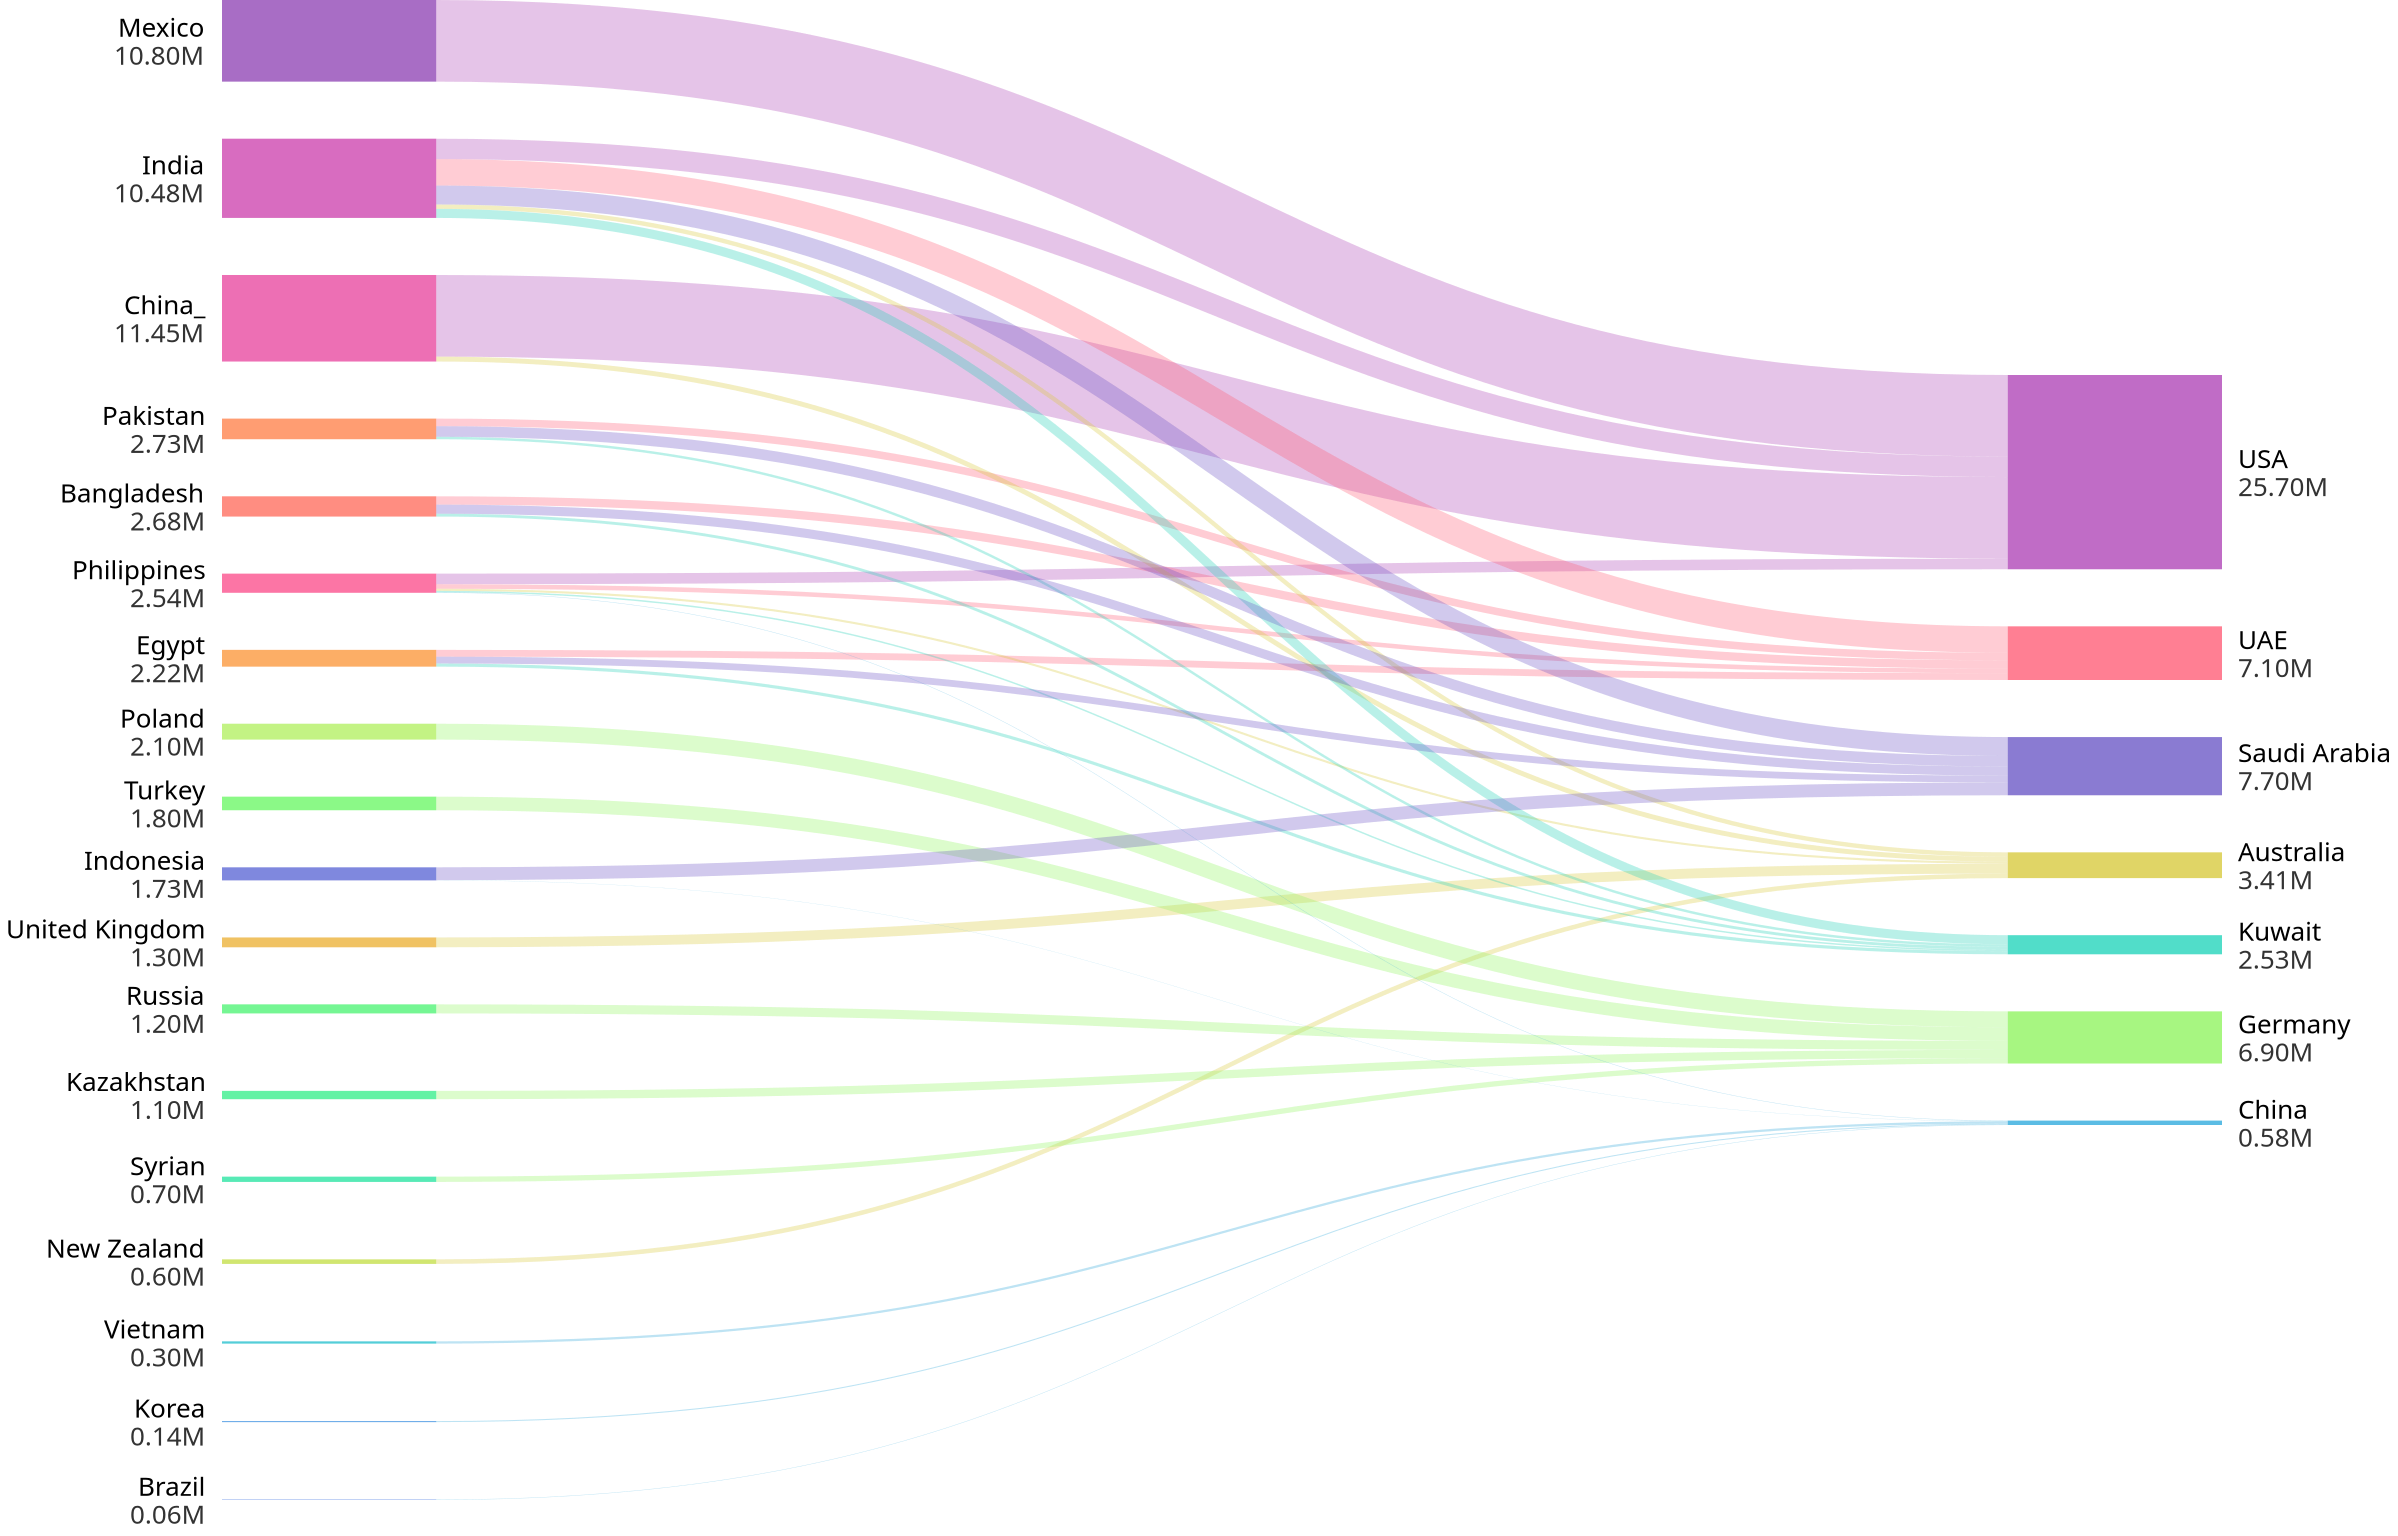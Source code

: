 {
    "$schema": "https://vega.github.io/schema/vega/v5.json",
    "description": "Sankey Chart by David Bacci: https://www.linkedin.com/in/davbacci/",
    "width":1000,
    "height": 750,
    "background":"transparent",
    "signals": [
      {
        "name": "standardGap",
        "value": 14,
        "description": "Gap as a percentage of full domain"
      },
      {
        "name": "base",
        "value": "center",
        "description": "How to stack(center or zero)"
      }
    ],
    "data": [
      {
        "name": "input",
        "values": [
          {"category": "India","stack": 1,"sort": 2,"labels": "left"},
          {"category": "China_","stack": 1,"sort": 3,"labels": "left"},
          {"category": "Mexico","stack": 1,"sort": 1,"labels": "left"},
          {"category": "Philippines", "stack": 1, "sort": 6, "labels": "left"},
          {"category": "Bangladesh", "stack": 1, "sort": 5, "labels": "left"},
          {"category": "Pakistan", "stack": 1, "sort": 4, "labels": "left"},
          {"category": "El Salvador", "stack": 1, "sort": 1, "labels": "left"},
          {"category": "Egypt","stack": 1,"sort": 7,"labels": "left"},
          {"category": "United Kingdom", "stack": 1, "sort": 11, "labels": "left"},
          {"category": "New Zealand", "stack": 1, "sort": 15, "labels": "left","gap":5},
          {"category": "Poland", "stack": 1, "sort": 8, "labels": "left"},
          {"category": "Turkey", "stack": 1, "sort": 9, "labels": "left"},
          {"category": "Russia", "stack": 1, "sort": 12, "labels": "left"},
          {"category": "Kazakhstan", "stack": 1, "sort": 13, "labels": "left","gap":5},
          {"category": "Syrian", "stack": 1, "sort": 14, "labels": "left","gap":5},
          {"category": "Vietnam", "stack": 1, "sort": 16, "labels": "left","gap":5},
          {"category": "Korea", "stack": 1, "sort": 17, "labels": "left","gap":5},
          {"category": "Brazil", "stack": 1, "sort": 18, "labels": "left","gap":5},
          {"category": "Indonesia", "stack": 1, "sort": 10, "labels": "left"},
          {"category": "USA", "stack": 2, "sort": 1},
          {"category": "UAE", "stack": 2, "sort": 2},
          {"category": "Australia", "stack": 2, "sort": 3},
          {"category": "Kuwait", "stack": 2, "sort": 4},
          {"category": "Germany", "stack": 2, "sort": 5},
          {"category": "China", "stack": 2, "sort": 6},
          {"category": "Saudi Arabia", "stack": 2, "sort": 3},




          {"source": "Mexico", "destination": "USA", "value": 10.8},
          {"source": "India", "destination": "USA", "value": 2.7},
          {"source": "China_", "destination": "USA", "value": 10.8},
          {"source": "Philippines", "destination": "USA", "value": 1.4},
          {"source": "India", "destination": "UAE", "value": 3.5},
          {"source": "Bangladesh", "destination": "UAE", "value": 1.1},
          {"source": "Pakistan", "destination": "UAE", "value": 1},
          {"source": "Egypt", "destination": "UAE", "value": 0.9},
          {"source": "Philippines", "destination": "UAE", "value": 0.6},
          {"source": "United Kingdom", "destination": "Australia", "value": 1.3},
          {"source": "China_", "destination": "Australia", "value": 0.65},
          {"source": "New Zealand", "destination": "Australia", "value": 0.6},
          {"source": "India", "destination": "Australia", "value": 0.58},
          {"source": "Philippines", "destination": "Australia", "value": 0.28},
          {"source": "Poland", "destination": "Germany", "value": 2.1},
          {"source": "Turkey", "destination": "Germany", "value": 1.8},
          {"source": "Russia", "destination": "Germany", "value": 1.2},
          {"source": "Kazakhstan", "destination": "Germany", "value": 1.1},
          {"source": "Syrian", "destination": "Germany", "value": 0.7},
          {"source": "India", "destination": "Kuwait", "value": 1.2},
          {"source": "Egypt", "destination": "Kuwait", "value": 0.42},
          {"source": "Bangladesh", "destination": "Kuwait", "value": 0.38},
          {"source": "Pakistan", "destination": "Kuwait", "value": 0.33},
          {"source": "Philippines", "destination": "Kuwait", "value": 0.20},
          {"source": "Vietnam", "destination": "China", "value": 0.3},
          {"source": "Korea", "destination": "China", "value": 0.14},
          {"source": "Brazil", "destination": "China", "value": 0.057},
          {"source": "Philippines", "destination": "China", "value": 0.056},
          {"source": "Indonesia", "destination": "China", "value": 0.03},
          {"source": "India", "destination": "Saudi Arabia", "value": 2.5},
          {"source": "Indonesia", "destination": "Saudi Arabia", "value": 1.7},
          {"source": "Pakistan", "destination": "Saudi Arabia", "value": 1.4},
          {"source": "Bangladesh", "destination": "Saudi Arabia", "value": 1.2},
          {"source": "Egypt", "destination": "Saudi Arabia", "value": 0.9}
        ]
      },
      {
        "name": "stacks",
        "source": "input",
        "transform": [
          {"type": "filter", "expr": "datum.source != null"},
          {"type": "formula", "as": "end", "expr": "['source','destination']"},
          {
            "type": "formula",
            "as": "name",
            "expr": "[ datum.source,datum.destination]"
          },
          {"type": "project", "fields": ["end", "name", "value"]},
          {"type": "flatten", "fields": ["end", "name"]},
          {
            "type": "lookup",
            "from": "input",
            "key": "category",
            "values": ["stack", "sort", "gap", "labels"],
            "fields": ["name"],
            "as": ["stack", "sort", "gap", "labels"]
          },
          {
            "type": "aggregate",
            "fields": ["value", "stack", "sort", "gap", "labels"],
            "groupby": ["end", "name"],
            "ops": ["sum", "max", "max", "max", "max"],
            "as": ["value", "stack", "sort", "gap", "labels"]
          },
          {
            "type": "aggregate",
            "fields": ["value", "stack", "sort", "gap", "labels"],
            "groupby": ["name"],
            "ops": ["max", "max", "max", "max", "max"],
            "as": ["value", "stack", "sort", "gap", "labels"]
          },
          {"type": "formula", "as": "gap", "expr": "datum.gap?datum.gap:0"}
        ]
      },
      {
        "name": "maxValue",
        "source": ["stacks"],
        "transform": [
          {
            "type": "aggregate",
            "fields": ["value"],
            "groupby": ["stack"],
            "ops": ["sum"],
            "as": ["value"]
          },
          {
            "type": "aggregate",
            "fields": ["value"],
            "ops": ["max"],
            "as": ["value"]
          }
        ]
      },
      {
        "name": "plottedStacks",
        "source": ["stacks"],
        "transform": [
          {
            "type": "formula",
            "as": "spacer",
            "expr": " (data('maxValue')[0].value/100)*(standardGap+datum.gap)"
          },
          {"type": "formula", "as": "type", "expr": "['data','spacer']"},
          {
            "type": "formula",
            "as": "spacedValue",
            "expr": "[datum.value,datum.spacer]"
          },
          {"type": "flatten", "fields": ["type", "spacedValue"]},
          {
            "type": "stack",
            "groupby": ["stack"],
            "sort": {"field": "sort", "order": "descending"},
            "field": "spacedValue",
            "offset": {"signal": "base"}
          },
          {"type": "formula", "expr": "((datum.value)/2)+datum.y0", "as": "yc"}
        ]
      },
      {
        "name": "finalTable",
        "source": ["plottedStacks"],
        "transform": [{"type": "filter", "expr": "datum.type == 'data'"}]
      },
      {
        "name": "linkTable",
        "source": ["input"],
        "transform": [
          {"type": "filter", "expr": "datum.source != null"},
          {
            "type": "lookup",
            "from": "finalTable",
            "key": "name",
            "values": ["y0", "y1", "stack", "sort"],
            "fields": ["source"],
            "as": ["sourceStacky0", "sourceStacky1", "sourceStack", "sourceSort"]
          },
          {
            "type": "lookup",
            "from": "finalTable",
            "key": "name",
            "values": ["y0", "y1", "stack", "sort"],
            "fields": ["destination"],
            "as": [
              "destinationStacky0",
              "destinationStacky1",
              "destinationStack",
              "destinationSort"
            ]
          },
          {
            "type": "stack",
            "groupby": ["source"],
            "sort": {"field": "destinationSort", "order": "descending"},
            "field": "value",
            "offset": "zero",
            "as": ["syi0", "syi1"]
          },
          {
            "type": "formula",
            "expr": "datum.syi0+datum.sourceStacky0",
            "as": "sy0"
          },
          {"type": "formula", "expr": "datum.sy0+datum.value", "as": "sy1"},
          {
            "type": "stack",
            "groupby": ["destination"],
            "sort": {"field": "sourceSort", "order": "descending"},
            "field": "value",
            "offset": "zero",
            "as": ["dyi0", "dyi1"]
          },
          {
            "type": "formula",
            "expr": "datum.dyi0+datum.destinationStacky0",
            "as": "dy0"
          },
          {"type": "formula", "expr": "datum.dy0+datum.value", "as": "dy1"},
          {"type": "formula", "expr": "((datum.value)/2)+datum.sy0", "as": "syc"},
          {"type": "formula", "expr": "((datum.value)/2)+datum.dy0", "as": "dyc"},
          {
            "type": "linkpath",
            "orient": "horizontal",
            "shape": "diagonal",
            "sourceY": {"expr": "scale('y', datum.syc)"},
            "sourceX": {
              "expr": "scale('x', toNumber(  datum.sourceStack))+ bandwidth('x')"
            },
            "targetY": {"expr": "scale('y', datum.dyc)"},
            "targetX": {"expr": "scale('x', datum.destinationStack)"}
          },
          {
            "type": "formula",
            "expr": "range('y')[0]-scale('y', datum.value)",
            "as": "strokeWidth"
          }
        ]
      }
    ],
    "scales": [
      {
        "name": "x",
        "type": "band",
        "range": "width",
        "domain": {"data": "finalTable", "field": "stack"},
        "paddingInner": 0.88
      },
      {
        "name": "y",
        "type": "linear",
        "range": "height",
        "domain": {"data": "finalTable", "field": "y1"},
        "reverse": false
      },
      {
        "name": "color",
        "type": "ordinal",
        "range": {"scheme": "rainbow"},
        "domain": {"data": "stacks", "field": "name"}
      }
    ],
    "marks": [
      {
        "type": "rect",
        "from": {"data": "finalTable"},
        "encode": {
          "update": {
            "x": {"scale": "x", "field": "stack"},
            "width": {"scale": "x", "band": 1},
            "y": {"scale": "y", "field": "y0"},
            "y2": {"scale": "y", "field": "y1"},
            "fill": {"scale": "color", "field": "name"},
            "fillOpacity": {"value": 0.75},
            "strokeWidth": {"value": 0},
            "stroke": {"scale": "color", "field": "name"}
          },
          "hover": {
            "tooltip": {
              "signal": "{'Name':datum.name, 'People':format(datum.value,'.1f') + 'M'}"
            },
            "fillOpacity": {"value": 1}
          }
        }
      },
      {
        "type": "path",
        "name": "links",
        "from": {"data": "linkTable"},
        "clip": true,
        "encode": {
          "update": {
            "strokeWidth": {"field": "strokeWidth"},
            "path": {"field": "path"},
            "strokeOpacity": {"signal": "0.3"},
            "stroke": {"field": "destination", "scale": "color"}
          },
          "hover": {
            "strokeOpacity": {"value": 1},
            "tooltip": {
              "signal": "{'Origin':datum.source,'Destination':datum.destination, 'People':format(datum.value, '.1f') + 'M'}"
            }
          }
        }
      },
      {
        "type": "group",
        "name": "labelText",
        "zindex": 1,
        "from": {
          "facet": {
            "data": "finalTable",
            "name": "labelFacet",
            "groupby": ["name", "stack", "yc", "value", "labels"]
          }
        },
        "clip": false,
        "encode": {
          "update": {
            "strokeWidth": {"value": 1},
            "stroke": {"value": "red"},
            "x": {
              "signal": "datum.labels=='left'?scale('x', datum.stack)-8 : scale('x', datum.stack) + (bandwidth('x')) +8"
            },
            "yc": {"scale": "y", "signal": "datum.yc"},
            "width": {"signal": "0"},
            "height": {"signal": "0"},
            "fillOpacity": {"signal": "0.1"}
          }
        },
        "marks": [
          {
            "type": "text",
            "name": "heading",
            "from": {"data": "labelFacet"},
            "encode": {
              "update": {
                "x": {"value": 0},
                "y": {"value": -2},
                "text": {"field": "name"},
                "align": {"signal": "datum.labels=='left'?'right':'left'"},
                "fontWeight": {"value": "normal"},
                "fill": {"value": "black"}
              }
            }
          },
          {
            "type": "text",
            "name": "amount",
            "from": {"data": "labelFacet"},
            "encode": {
              "update": {
                "x": {"value": 0},
                "y": {"value": 12},
                "text": {"signal": " format(datum.value,'.2f')+ 'M'"},
                "align": {"signal": "datum.labels=='left'?'right':'left'"}
              }
            }
          }
        ]
      },
      {
        "type": "rect",
        "from": {"data": "labelText"},
        "encode": {
          "update": {
            "x": {"field": "bounds.x1", "offset": -2},
            "x2": {"field": "bounds.x2", "offset": 2},
            "y": {"field": "bounds.y1", "offset": -2},
            "y2": {"field": "bounds.y2", "offset": 2},
            "fill": {"value": "transparent"},
            "opacity": {"value": 0.8},
            "cornerRadius": {"value": 4}
          }
        }
      }
    ],
    "config": {
      "view": {"stroke": "transparent"},
      "text": {"fontSize": 13, "fill": "#333333"}
    }
  }